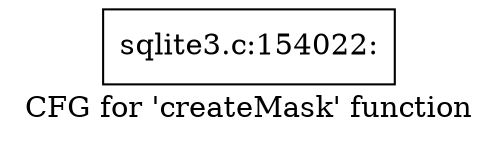 digraph "CFG for 'createMask' function" {
	label="CFG for 'createMask' function";

	Node0x55c0f954f280 [shape=record,label="{sqlite3.c:154022:}"];
}
